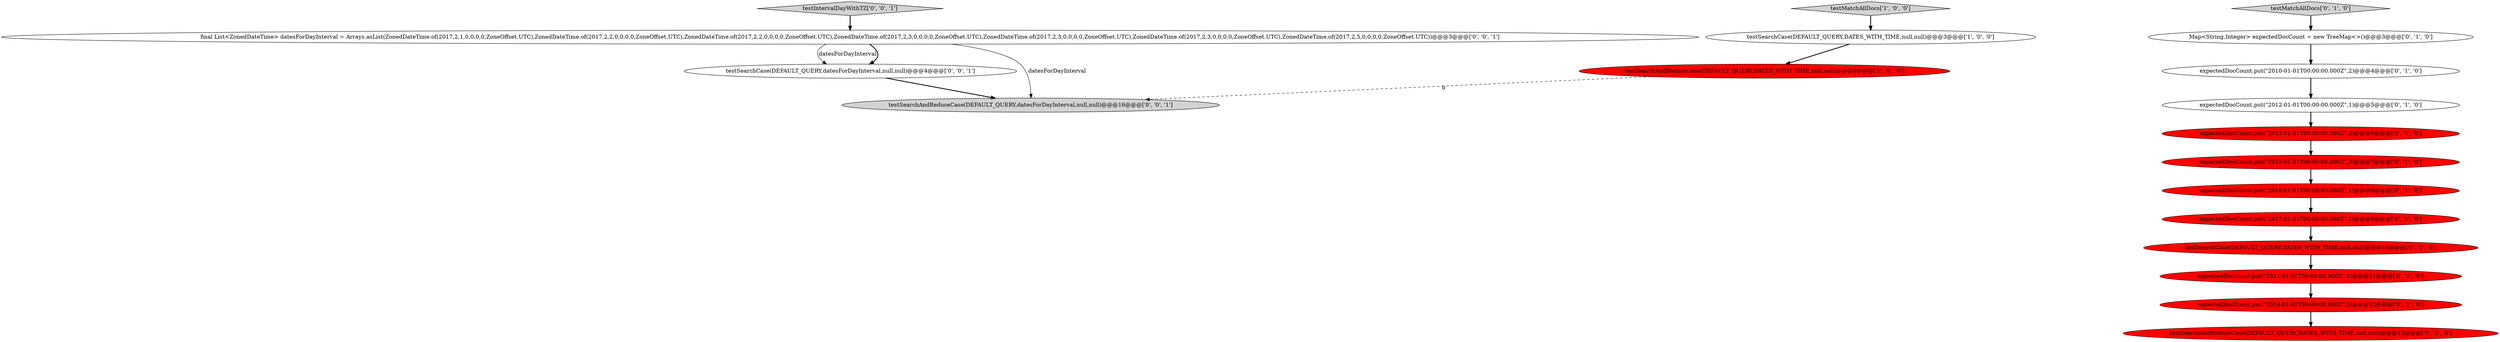 digraph {
2 [style = filled, label = "testSearchCase(DEFAULT_QUERY,DATES_WITH_TIME,null,null)@@@3@@@['1', '0', '0']", fillcolor = white, shape = ellipse image = "AAA0AAABBB1BBB"];
8 [style = filled, label = "expectedDocCount.put(\"2012-01-01T00:00:00.000Z\",1)@@@5@@@['0', '1', '0']", fillcolor = white, shape = ellipse image = "AAA0AAABBB2BBB"];
18 [style = filled, label = "final List<ZonedDateTime> datesForDayInterval = Arrays.asList(ZonedDateTime.of(2017,2,1,0,0,0,0,ZoneOffset.UTC),ZonedDateTime.of(2017,2,2,0,0,0,0,ZoneOffset.UTC),ZonedDateTime.of(2017,2,2,0,0,0,0,ZoneOffset.UTC),ZonedDateTime.of(2017,2,3,0,0,0,0,ZoneOffset.UTC),ZonedDateTime.of(2017,2,3,0,0,0,0,ZoneOffset.UTC),ZonedDateTime.of(2017,2,3,0,0,0,0,ZoneOffset.UTC),ZonedDateTime.of(2017,2,5,0,0,0,0,ZoneOffset.UTC))@@@3@@@['0', '0', '1']", fillcolor = white, shape = ellipse image = "AAA0AAABBB3BBB"];
4 [style = filled, label = "expectedDocCount.put(\"2015-01-01T00:00:00.000Z\",3)@@@7@@@['0', '1', '0']", fillcolor = red, shape = ellipse image = "AAA1AAABBB2BBB"];
6 [style = filled, label = "expectedDocCount.put(\"2016-01-01T00:00:00.000Z\",1)@@@8@@@['0', '1', '0']", fillcolor = red, shape = ellipse image = "AAA1AAABBB2BBB"];
11 [style = filled, label = "expectedDocCount.put(\"2010-01-01T00:00:00.000Z\",2)@@@4@@@['0', '1', '0']", fillcolor = white, shape = ellipse image = "AAA0AAABBB2BBB"];
3 [style = filled, label = "testSearchAndReduceCase(DEFAULT_QUERY,DATES_WITH_TIME,null,null)@@@13@@@['0', '1', '0']", fillcolor = red, shape = ellipse image = "AAA1AAABBB2BBB"];
10 [style = filled, label = "expectedDocCount.put(\"2011-01-01T00:00:00.000Z\",0)@@@11@@@['0', '1', '0']", fillcolor = red, shape = ellipse image = "AAA1AAABBB2BBB"];
14 [style = filled, label = "testSearchCase(DEFAULT_QUERY,DATES_WITH_TIME,null,null)@@@10@@@['0', '1', '0']", fillcolor = red, shape = ellipse image = "AAA1AAABBB2BBB"];
15 [style = filled, label = "testSearchCase(DEFAULT_QUERY,datesForDayInterval,null,null)@@@4@@@['0', '0', '1']", fillcolor = white, shape = ellipse image = "AAA0AAABBB3BBB"];
12 [style = filled, label = "expectedDocCount.put(\"2013-01-01T00:00:00.000Z\",2)@@@6@@@['0', '1', '0']", fillcolor = red, shape = ellipse image = "AAA1AAABBB2BBB"];
1 [style = filled, label = "testSearchAndReduceCase(DEFAULT_QUERY,DATES_WITH_TIME,null,null)@@@8@@@['1', '0', '0']", fillcolor = red, shape = ellipse image = "AAA1AAABBB1BBB"];
7 [style = filled, label = "expectedDocCount.put(\"2017-01-01T00:00:00.000Z\",1)@@@9@@@['0', '1', '0']", fillcolor = red, shape = ellipse image = "AAA1AAABBB2BBB"];
9 [style = filled, label = "Map<String,Integer> expectedDocCount = new TreeMap<>()@@@3@@@['0', '1', '0']", fillcolor = white, shape = ellipse image = "AAA0AAABBB2BBB"];
16 [style = filled, label = "testSearchAndReduceCase(DEFAULT_QUERY,datesForDayInterval,null,null)@@@16@@@['0', '0', '1']", fillcolor = lightgray, shape = ellipse image = "AAA0AAABBB3BBB"];
0 [style = filled, label = "testMatchAllDocs['1', '0', '0']", fillcolor = lightgray, shape = diamond image = "AAA0AAABBB1BBB"];
5 [style = filled, label = "testMatchAllDocs['0', '1', '0']", fillcolor = lightgray, shape = diamond image = "AAA0AAABBB2BBB"];
17 [style = filled, label = "testIntervalDayWithTZ['0', '0', '1']", fillcolor = lightgray, shape = diamond image = "AAA0AAABBB3BBB"];
13 [style = filled, label = "expectedDocCount.put(\"2014-01-01T00:00:00.000Z\",0)@@@12@@@['0', '1', '0']", fillcolor = red, shape = ellipse image = "AAA1AAABBB2BBB"];
18->15 [style = solid, label="datesForDayInterval"];
11->8 [style = bold, label=""];
14->10 [style = bold, label=""];
18->15 [style = bold, label=""];
9->11 [style = bold, label=""];
6->7 [style = bold, label=""];
12->4 [style = bold, label=""];
10->13 [style = bold, label=""];
13->3 [style = bold, label=""];
5->9 [style = bold, label=""];
4->6 [style = bold, label=""];
15->16 [style = bold, label=""];
18->16 [style = solid, label="datesForDayInterval"];
2->1 [style = bold, label=""];
8->12 [style = bold, label=""];
17->18 [style = bold, label=""];
1->16 [style = dashed, label="0"];
0->2 [style = bold, label=""];
7->14 [style = bold, label=""];
}
